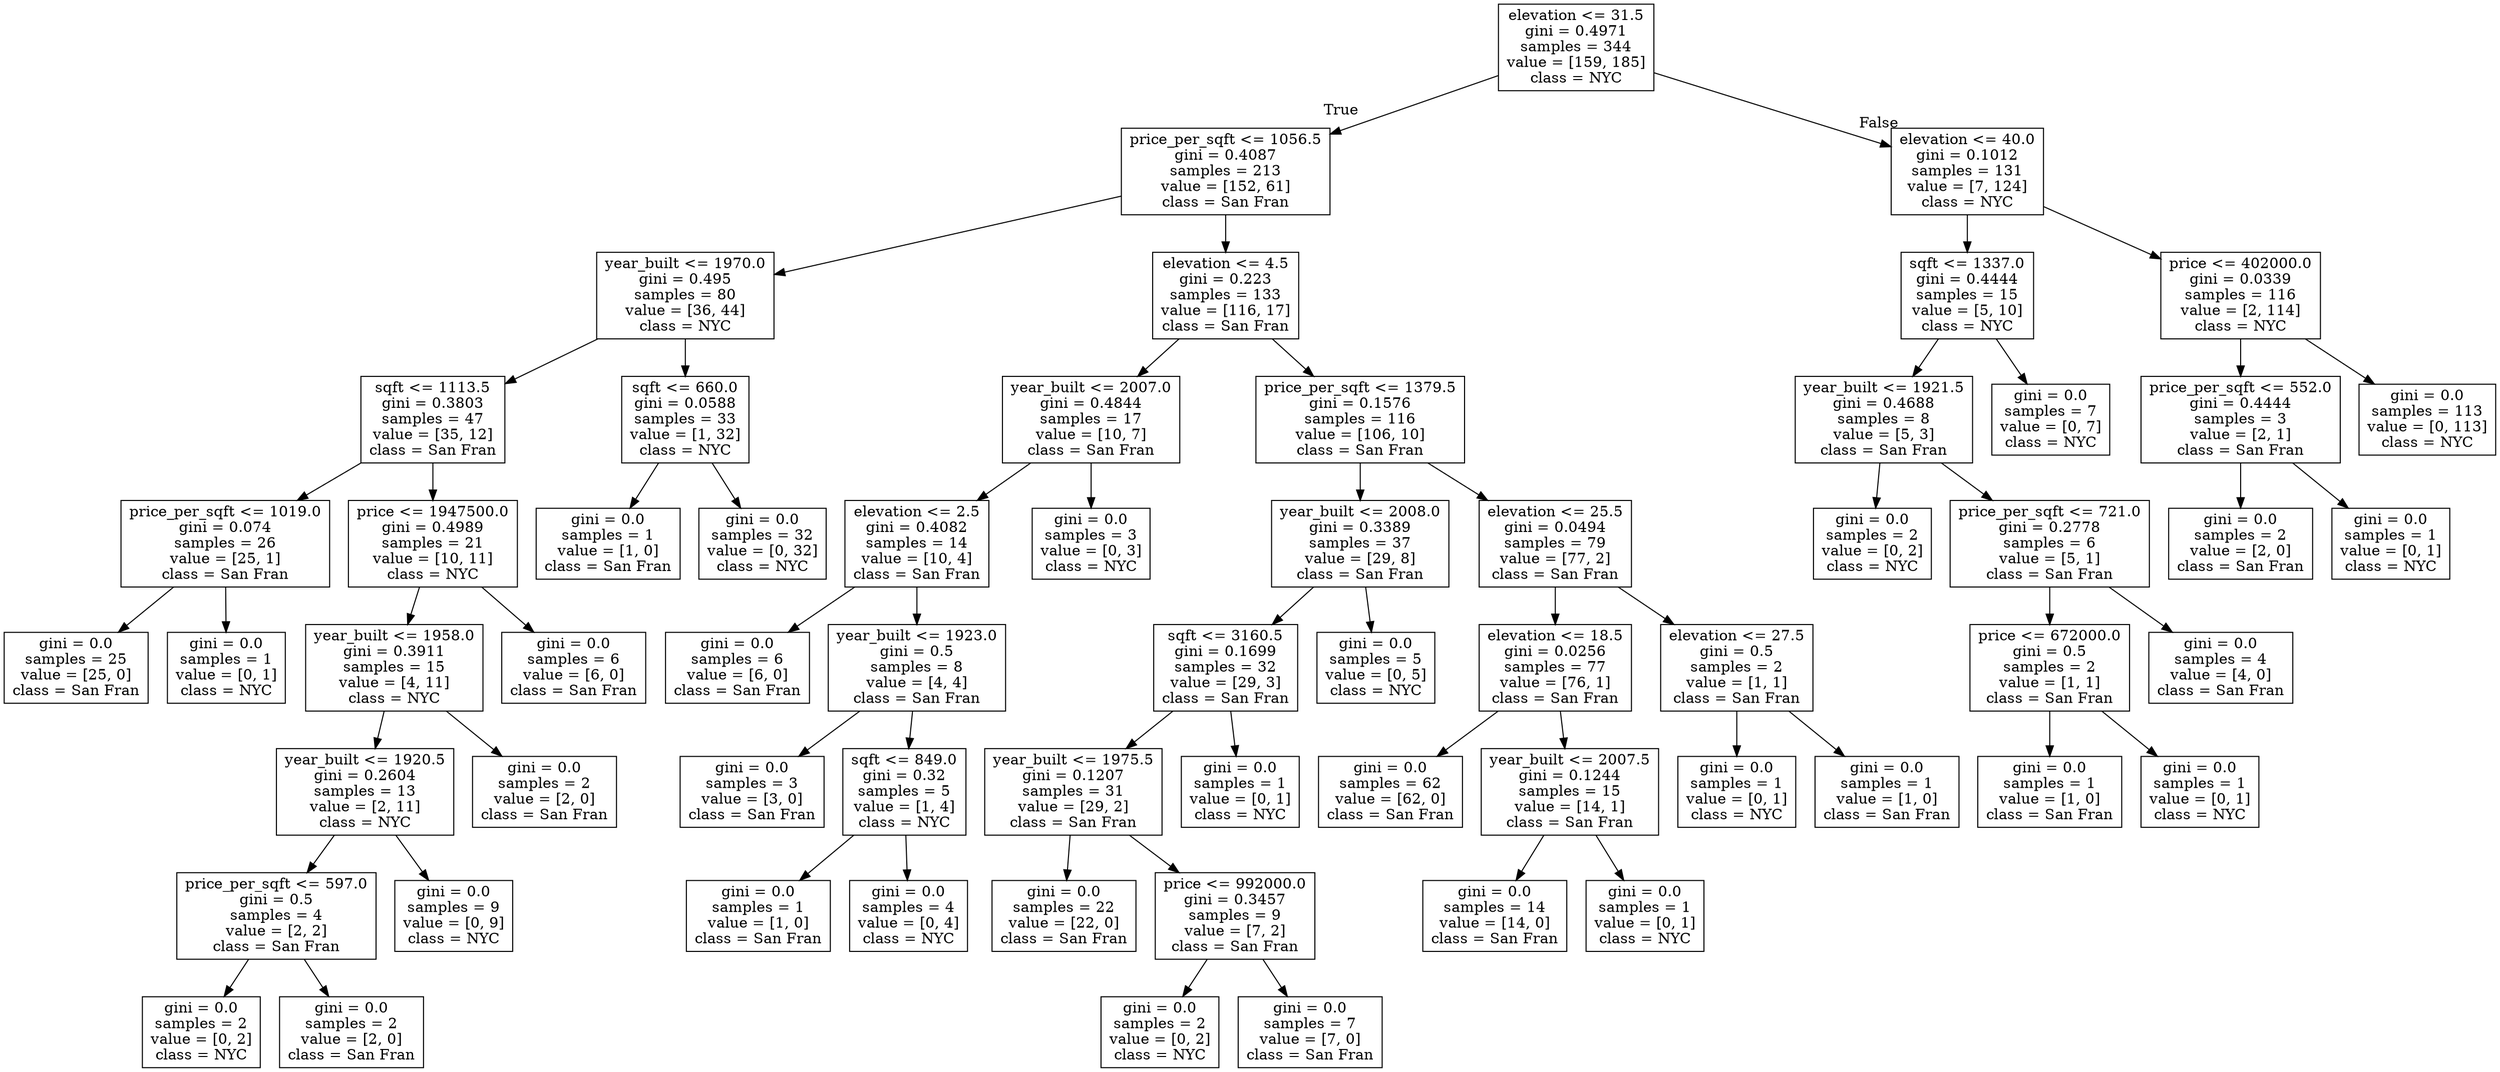 digraph Tree {
node [shape=box] ;
0 [label="elevation <= 31.5\ngini = 0.4971\nsamples = 344\nvalue = [159, 185]\nclass = NYC"] ;
1 [label="price_per_sqft <= 1056.5\ngini = 0.4087\nsamples = 213\nvalue = [152, 61]\nclass = San Fran"] ;
0 -> 1 [labeldistance=2.5, labelangle=45, headlabel="True"] ;
2 [label="year_built <= 1970.0\ngini = 0.495\nsamples = 80\nvalue = [36, 44]\nclass = NYC"] ;
1 -> 2 ;
3 [label="sqft <= 1113.5\ngini = 0.3803\nsamples = 47\nvalue = [35, 12]\nclass = San Fran"] ;
2 -> 3 ;
4 [label="price_per_sqft <= 1019.0\ngini = 0.074\nsamples = 26\nvalue = [25, 1]\nclass = San Fran"] ;
3 -> 4 ;
5 [label="gini = 0.0\nsamples = 25\nvalue = [25, 0]\nclass = San Fran"] ;
4 -> 5 ;
6 [label="gini = 0.0\nsamples = 1\nvalue = [0, 1]\nclass = NYC"] ;
4 -> 6 ;
7 [label="price <= 1947500.0\ngini = 0.4989\nsamples = 21\nvalue = [10, 11]\nclass = NYC"] ;
3 -> 7 ;
8 [label="year_built <= 1958.0\ngini = 0.3911\nsamples = 15\nvalue = [4, 11]\nclass = NYC"] ;
7 -> 8 ;
9 [label="year_built <= 1920.5\ngini = 0.2604\nsamples = 13\nvalue = [2, 11]\nclass = NYC"] ;
8 -> 9 ;
10 [label="price_per_sqft <= 597.0\ngini = 0.5\nsamples = 4\nvalue = [2, 2]\nclass = San Fran"] ;
9 -> 10 ;
11 [label="gini = 0.0\nsamples = 2\nvalue = [0, 2]\nclass = NYC"] ;
10 -> 11 ;
12 [label="gini = 0.0\nsamples = 2\nvalue = [2, 0]\nclass = San Fran"] ;
10 -> 12 ;
13 [label="gini = 0.0\nsamples = 9\nvalue = [0, 9]\nclass = NYC"] ;
9 -> 13 ;
14 [label="gini = 0.0\nsamples = 2\nvalue = [2, 0]\nclass = San Fran"] ;
8 -> 14 ;
15 [label="gini = 0.0\nsamples = 6\nvalue = [6, 0]\nclass = San Fran"] ;
7 -> 15 ;
16 [label="sqft <= 660.0\ngini = 0.0588\nsamples = 33\nvalue = [1, 32]\nclass = NYC"] ;
2 -> 16 ;
17 [label="gini = 0.0\nsamples = 1\nvalue = [1, 0]\nclass = San Fran"] ;
16 -> 17 ;
18 [label="gini = 0.0\nsamples = 32\nvalue = [0, 32]\nclass = NYC"] ;
16 -> 18 ;
19 [label="elevation <= 4.5\ngini = 0.223\nsamples = 133\nvalue = [116, 17]\nclass = San Fran"] ;
1 -> 19 ;
20 [label="year_built <= 2007.0\ngini = 0.4844\nsamples = 17\nvalue = [10, 7]\nclass = San Fran"] ;
19 -> 20 ;
21 [label="elevation <= 2.5\ngini = 0.4082\nsamples = 14\nvalue = [10, 4]\nclass = San Fran"] ;
20 -> 21 ;
22 [label="gini = 0.0\nsamples = 6\nvalue = [6, 0]\nclass = San Fran"] ;
21 -> 22 ;
23 [label="year_built <= 1923.0\ngini = 0.5\nsamples = 8\nvalue = [4, 4]\nclass = San Fran"] ;
21 -> 23 ;
24 [label="gini = 0.0\nsamples = 3\nvalue = [3, 0]\nclass = San Fran"] ;
23 -> 24 ;
25 [label="sqft <= 849.0\ngini = 0.32\nsamples = 5\nvalue = [1, 4]\nclass = NYC"] ;
23 -> 25 ;
26 [label="gini = 0.0\nsamples = 1\nvalue = [1, 0]\nclass = San Fran"] ;
25 -> 26 ;
27 [label="gini = 0.0\nsamples = 4\nvalue = [0, 4]\nclass = NYC"] ;
25 -> 27 ;
28 [label="gini = 0.0\nsamples = 3\nvalue = [0, 3]\nclass = NYC"] ;
20 -> 28 ;
29 [label="price_per_sqft <= 1379.5\ngini = 0.1576\nsamples = 116\nvalue = [106, 10]\nclass = San Fran"] ;
19 -> 29 ;
30 [label="year_built <= 2008.0\ngini = 0.3389\nsamples = 37\nvalue = [29, 8]\nclass = San Fran"] ;
29 -> 30 ;
31 [label="sqft <= 3160.5\ngini = 0.1699\nsamples = 32\nvalue = [29, 3]\nclass = San Fran"] ;
30 -> 31 ;
32 [label="year_built <= 1975.5\ngini = 0.1207\nsamples = 31\nvalue = [29, 2]\nclass = San Fran"] ;
31 -> 32 ;
33 [label="gini = 0.0\nsamples = 22\nvalue = [22, 0]\nclass = San Fran"] ;
32 -> 33 ;
34 [label="price <= 992000.0\ngini = 0.3457\nsamples = 9\nvalue = [7, 2]\nclass = San Fran"] ;
32 -> 34 ;
35 [label="gini = 0.0\nsamples = 2\nvalue = [0, 2]\nclass = NYC"] ;
34 -> 35 ;
36 [label="gini = 0.0\nsamples = 7\nvalue = [7, 0]\nclass = San Fran"] ;
34 -> 36 ;
37 [label="gini = 0.0\nsamples = 1\nvalue = [0, 1]\nclass = NYC"] ;
31 -> 37 ;
38 [label="gini = 0.0\nsamples = 5\nvalue = [0, 5]\nclass = NYC"] ;
30 -> 38 ;
39 [label="elevation <= 25.5\ngini = 0.0494\nsamples = 79\nvalue = [77, 2]\nclass = San Fran"] ;
29 -> 39 ;
40 [label="elevation <= 18.5\ngini = 0.0256\nsamples = 77\nvalue = [76, 1]\nclass = San Fran"] ;
39 -> 40 ;
41 [label="gini = 0.0\nsamples = 62\nvalue = [62, 0]\nclass = San Fran"] ;
40 -> 41 ;
42 [label="year_built <= 2007.5\ngini = 0.1244\nsamples = 15\nvalue = [14, 1]\nclass = San Fran"] ;
40 -> 42 ;
43 [label="gini = 0.0\nsamples = 14\nvalue = [14, 0]\nclass = San Fran"] ;
42 -> 43 ;
44 [label="gini = 0.0\nsamples = 1\nvalue = [0, 1]\nclass = NYC"] ;
42 -> 44 ;
45 [label="elevation <= 27.5\ngini = 0.5\nsamples = 2\nvalue = [1, 1]\nclass = San Fran"] ;
39 -> 45 ;
46 [label="gini = 0.0\nsamples = 1\nvalue = [0, 1]\nclass = NYC"] ;
45 -> 46 ;
47 [label="gini = 0.0\nsamples = 1\nvalue = [1, 0]\nclass = San Fran"] ;
45 -> 47 ;
48 [label="elevation <= 40.0\ngini = 0.1012\nsamples = 131\nvalue = [7, 124]\nclass = NYC"] ;
0 -> 48 [labeldistance=2.5, labelangle=-45, headlabel="False"] ;
49 [label="sqft <= 1337.0\ngini = 0.4444\nsamples = 15\nvalue = [5, 10]\nclass = NYC"] ;
48 -> 49 ;
50 [label="year_built <= 1921.5\ngini = 0.4688\nsamples = 8\nvalue = [5, 3]\nclass = San Fran"] ;
49 -> 50 ;
51 [label="gini = 0.0\nsamples = 2\nvalue = [0, 2]\nclass = NYC"] ;
50 -> 51 ;
52 [label="price_per_sqft <= 721.0\ngini = 0.2778\nsamples = 6\nvalue = [5, 1]\nclass = San Fran"] ;
50 -> 52 ;
53 [label="price <= 672000.0\ngini = 0.5\nsamples = 2\nvalue = [1, 1]\nclass = San Fran"] ;
52 -> 53 ;
54 [label="gini = 0.0\nsamples = 1\nvalue = [1, 0]\nclass = San Fran"] ;
53 -> 54 ;
55 [label="gini = 0.0\nsamples = 1\nvalue = [0, 1]\nclass = NYC"] ;
53 -> 55 ;
56 [label="gini = 0.0\nsamples = 4\nvalue = [4, 0]\nclass = San Fran"] ;
52 -> 56 ;
57 [label="gini = 0.0\nsamples = 7\nvalue = [0, 7]\nclass = NYC"] ;
49 -> 57 ;
58 [label="price <= 402000.0\ngini = 0.0339\nsamples = 116\nvalue = [2, 114]\nclass = NYC"] ;
48 -> 58 ;
59 [label="price_per_sqft <= 552.0\ngini = 0.4444\nsamples = 3\nvalue = [2, 1]\nclass = San Fran"] ;
58 -> 59 ;
60 [label="gini = 0.0\nsamples = 2\nvalue = [2, 0]\nclass = San Fran"] ;
59 -> 60 ;
61 [label="gini = 0.0\nsamples = 1\nvalue = [0, 1]\nclass = NYC"] ;
59 -> 61 ;
62 [label="gini = 0.0\nsamples = 113\nvalue = [0, 113]\nclass = NYC"] ;
58 -> 62 ;
}